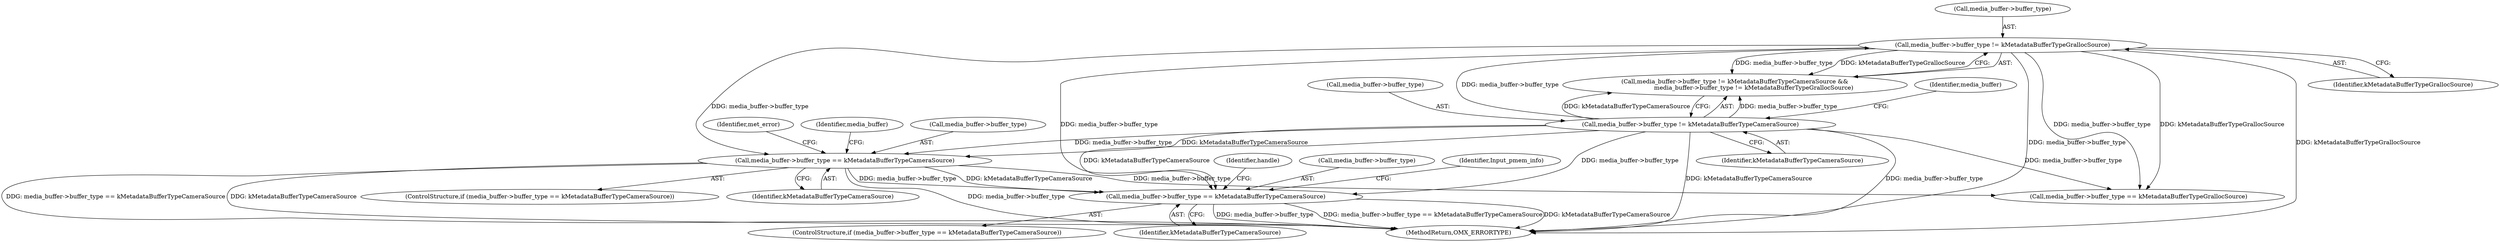 digraph "0_Android_4ed06d14080d8667d5be14eed200e378cba78345_0@pointer" {
"1000323" [label="(Call,media_buffer->buffer_type == kMetadataBufferTypeCameraSource)"];
"1000193" [label="(Call,media_buffer->buffer_type != kMetadataBufferTypeGrallocSource)"];
"1000188" [label="(Call,media_buffer->buffer_type != kMetadataBufferTypeCameraSource)"];
"1000205" [label="(Call,media_buffer->buffer_type == kMetadataBufferTypeCameraSource)"];
"1000204" [label="(ControlStructure,if (media_buffer->buffer_type == kMetadataBufferTypeCameraSource))"];
"1000197" [label="(Identifier,kMetadataBufferTypeGrallocSource)"];
"1000195" [label="(Identifier,media_buffer)"];
"1000193" [label="(Call,media_buffer->buffer_type != kMetadataBufferTypeGrallocSource)"];
"1000194" [label="(Call,media_buffer->buffer_type)"];
"1000245" [label="(Identifier,met_error)"];
"1000323" [label="(Call,media_buffer->buffer_type == kMetadataBufferTypeCameraSource)"];
"1000189" [label="(Call,media_buffer->buffer_type)"];
"1000214" [label="(Identifier,media_buffer)"];
"1000209" [label="(Identifier,kMetadataBufferTypeCameraSource)"];
"1000387" [label="(Identifier,handle)"];
"1000205" [label="(Call,media_buffer->buffer_type == kMetadataBufferTypeCameraSource)"];
"1000188" [label="(Call,media_buffer->buffer_type != kMetadataBufferTypeCameraSource)"];
"1000187" [label="(Call,media_buffer->buffer_type != kMetadataBufferTypeCameraSource &&\n                    media_buffer->buffer_type != kMetadataBufferTypeGrallocSource)"];
"1000192" [label="(Identifier,kMetadataBufferTypeCameraSource)"];
"1000324" [label="(Call,media_buffer->buffer_type)"];
"1000619" [label="(MethodReturn,OMX_ERRORTYPE)"];
"1000460" [label="(Call,media_buffer->buffer_type == kMetadataBufferTypeGrallocSource)"];
"1000206" [label="(Call,media_buffer->buffer_type)"];
"1000331" [label="(Identifier,Input_pmem_info)"];
"1000322" [label="(ControlStructure,if (media_buffer->buffer_type == kMetadataBufferTypeCameraSource))"];
"1000327" [label="(Identifier,kMetadataBufferTypeCameraSource)"];
"1000323" -> "1000322"  [label="AST: "];
"1000323" -> "1000327"  [label="CFG: "];
"1000324" -> "1000323"  [label="AST: "];
"1000327" -> "1000323"  [label="AST: "];
"1000331" -> "1000323"  [label="CFG: "];
"1000387" -> "1000323"  [label="CFG: "];
"1000323" -> "1000619"  [label="DDG: media_buffer->buffer_type"];
"1000323" -> "1000619"  [label="DDG: media_buffer->buffer_type == kMetadataBufferTypeCameraSource"];
"1000323" -> "1000619"  [label="DDG: kMetadataBufferTypeCameraSource"];
"1000193" -> "1000323"  [label="DDG: media_buffer->buffer_type"];
"1000188" -> "1000323"  [label="DDG: media_buffer->buffer_type"];
"1000188" -> "1000323"  [label="DDG: kMetadataBufferTypeCameraSource"];
"1000205" -> "1000323"  [label="DDG: media_buffer->buffer_type"];
"1000205" -> "1000323"  [label="DDG: kMetadataBufferTypeCameraSource"];
"1000193" -> "1000187"  [label="AST: "];
"1000193" -> "1000197"  [label="CFG: "];
"1000194" -> "1000193"  [label="AST: "];
"1000197" -> "1000193"  [label="AST: "];
"1000187" -> "1000193"  [label="CFG: "];
"1000193" -> "1000619"  [label="DDG: media_buffer->buffer_type"];
"1000193" -> "1000619"  [label="DDG: kMetadataBufferTypeGrallocSource"];
"1000193" -> "1000187"  [label="DDG: media_buffer->buffer_type"];
"1000193" -> "1000187"  [label="DDG: kMetadataBufferTypeGrallocSource"];
"1000188" -> "1000193"  [label="DDG: media_buffer->buffer_type"];
"1000193" -> "1000205"  [label="DDG: media_buffer->buffer_type"];
"1000193" -> "1000460"  [label="DDG: media_buffer->buffer_type"];
"1000193" -> "1000460"  [label="DDG: kMetadataBufferTypeGrallocSource"];
"1000188" -> "1000187"  [label="AST: "];
"1000188" -> "1000192"  [label="CFG: "];
"1000189" -> "1000188"  [label="AST: "];
"1000192" -> "1000188"  [label="AST: "];
"1000195" -> "1000188"  [label="CFG: "];
"1000187" -> "1000188"  [label="CFG: "];
"1000188" -> "1000619"  [label="DDG: media_buffer->buffer_type"];
"1000188" -> "1000619"  [label="DDG: kMetadataBufferTypeCameraSource"];
"1000188" -> "1000187"  [label="DDG: media_buffer->buffer_type"];
"1000188" -> "1000187"  [label="DDG: kMetadataBufferTypeCameraSource"];
"1000188" -> "1000205"  [label="DDG: media_buffer->buffer_type"];
"1000188" -> "1000205"  [label="DDG: kMetadataBufferTypeCameraSource"];
"1000188" -> "1000460"  [label="DDG: media_buffer->buffer_type"];
"1000205" -> "1000204"  [label="AST: "];
"1000205" -> "1000209"  [label="CFG: "];
"1000206" -> "1000205"  [label="AST: "];
"1000209" -> "1000205"  [label="AST: "];
"1000214" -> "1000205"  [label="CFG: "];
"1000245" -> "1000205"  [label="CFG: "];
"1000205" -> "1000619"  [label="DDG: kMetadataBufferTypeCameraSource"];
"1000205" -> "1000619"  [label="DDG: media_buffer->buffer_type"];
"1000205" -> "1000619"  [label="DDG: media_buffer->buffer_type == kMetadataBufferTypeCameraSource"];
"1000205" -> "1000460"  [label="DDG: media_buffer->buffer_type"];
}
